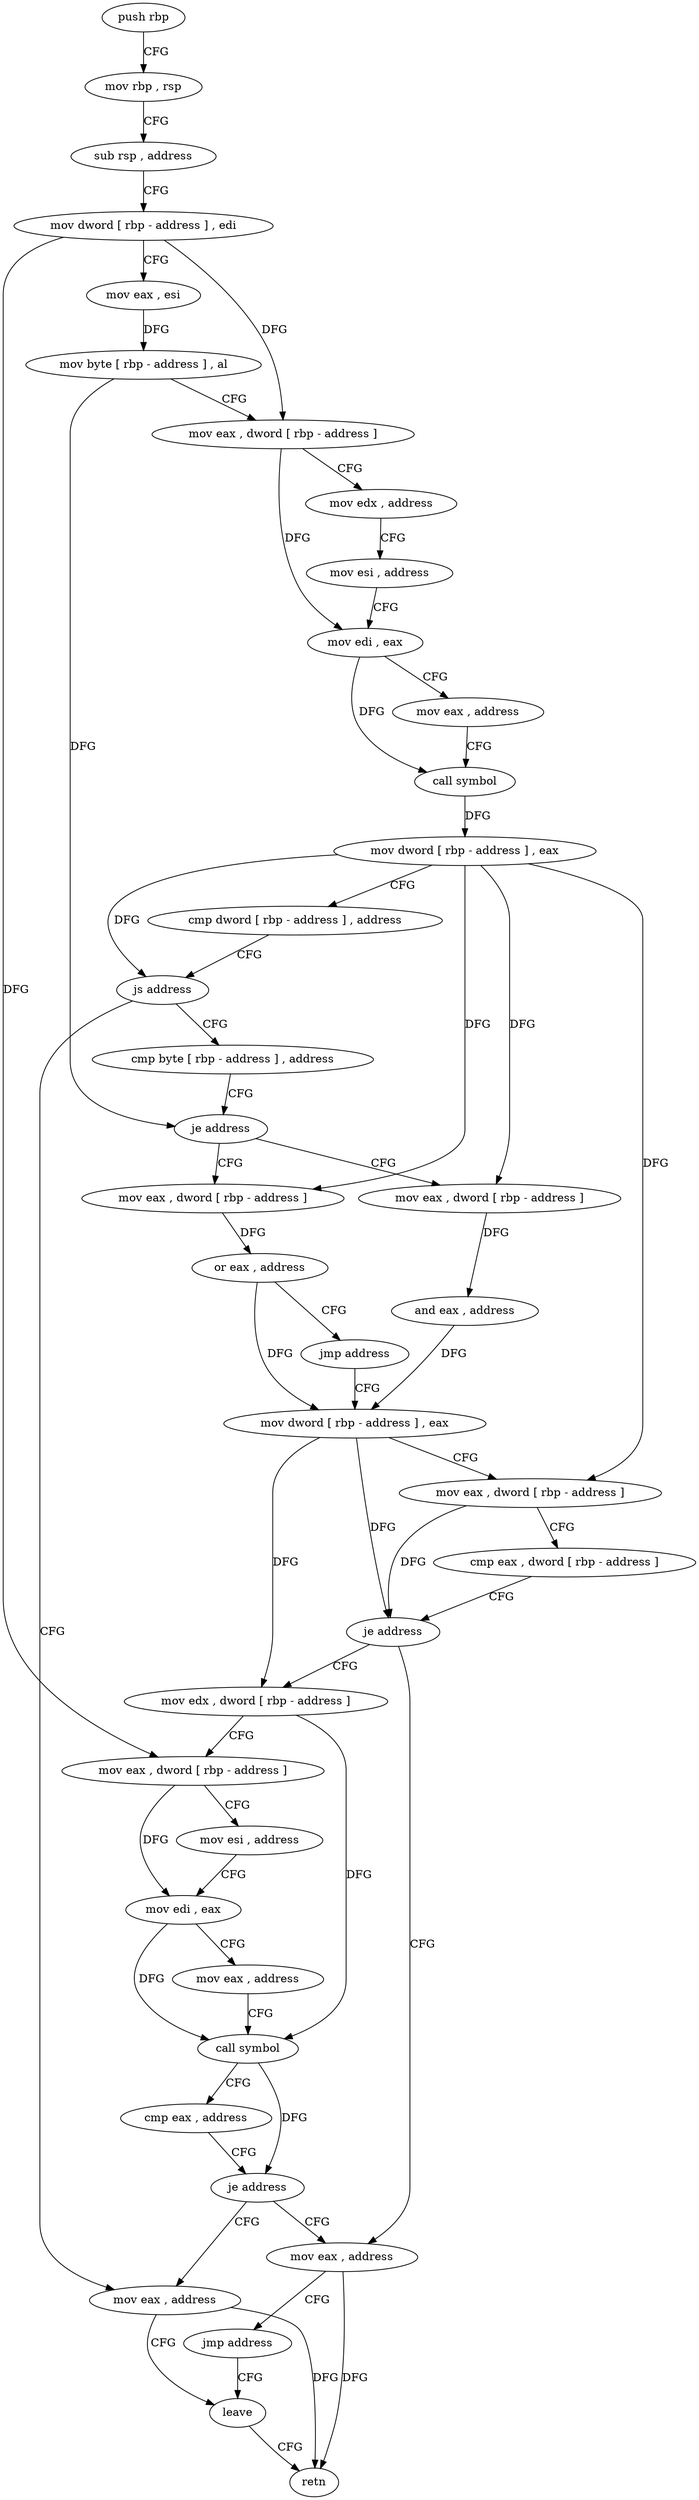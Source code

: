digraph "func" {
"205141" [label = "push rbp" ]
"205142" [label = "mov rbp , rsp" ]
"205145" [label = "sub rsp , address" ]
"205149" [label = "mov dword [ rbp - address ] , edi" ]
"205152" [label = "mov eax , esi" ]
"205154" [label = "mov byte [ rbp - address ] , al" ]
"205157" [label = "mov eax , dword [ rbp - address ]" ]
"205160" [label = "mov edx , address" ]
"205165" [label = "mov esi , address" ]
"205170" [label = "mov edi , eax" ]
"205172" [label = "mov eax , address" ]
"205177" [label = "call symbol" ]
"205182" [label = "mov dword [ rbp - address ] , eax" ]
"205185" [label = "cmp dword [ rbp - address ] , address" ]
"205189" [label = "js address" ]
"205257" [label = "mov eax , address" ]
"205191" [label = "cmp byte [ rbp - address ] , address" ]
"205262" [label = "leave" ]
"205195" [label = "je address" ]
"205205" [label = "mov eax , dword [ rbp - address ]" ]
"205197" [label = "mov eax , dword [ rbp - address ]" ]
"205208" [label = "and eax , address" ]
"205211" [label = "mov dword [ rbp - address ] , eax" ]
"205200" [label = "or eax , address" ]
"205203" [label = "jmp address" ]
"205250" [label = "mov eax , address" ]
"205255" [label = "jmp address" ]
"205222" [label = "mov edx , dword [ rbp - address ]" ]
"205225" [label = "mov eax , dword [ rbp - address ]" ]
"205228" [label = "mov esi , address" ]
"205233" [label = "mov edi , eax" ]
"205235" [label = "mov eax , address" ]
"205240" [label = "call symbol" ]
"205245" [label = "cmp eax , address" ]
"205248" [label = "je address" ]
"205214" [label = "mov eax , dword [ rbp - address ]" ]
"205217" [label = "cmp eax , dword [ rbp - address ]" ]
"205220" [label = "je address" ]
"205263" [label = "retn" ]
"205141" -> "205142" [ label = "CFG" ]
"205142" -> "205145" [ label = "CFG" ]
"205145" -> "205149" [ label = "CFG" ]
"205149" -> "205152" [ label = "CFG" ]
"205149" -> "205157" [ label = "DFG" ]
"205149" -> "205225" [ label = "DFG" ]
"205152" -> "205154" [ label = "DFG" ]
"205154" -> "205157" [ label = "CFG" ]
"205154" -> "205195" [ label = "DFG" ]
"205157" -> "205160" [ label = "CFG" ]
"205157" -> "205170" [ label = "DFG" ]
"205160" -> "205165" [ label = "CFG" ]
"205165" -> "205170" [ label = "CFG" ]
"205170" -> "205172" [ label = "CFG" ]
"205170" -> "205177" [ label = "DFG" ]
"205172" -> "205177" [ label = "CFG" ]
"205177" -> "205182" [ label = "DFG" ]
"205182" -> "205185" [ label = "CFG" ]
"205182" -> "205189" [ label = "DFG" ]
"205182" -> "205205" [ label = "DFG" ]
"205182" -> "205197" [ label = "DFG" ]
"205182" -> "205214" [ label = "DFG" ]
"205185" -> "205189" [ label = "CFG" ]
"205189" -> "205257" [ label = "CFG" ]
"205189" -> "205191" [ label = "CFG" ]
"205257" -> "205262" [ label = "CFG" ]
"205257" -> "205263" [ label = "DFG" ]
"205191" -> "205195" [ label = "CFG" ]
"205262" -> "205263" [ label = "CFG" ]
"205195" -> "205205" [ label = "CFG" ]
"205195" -> "205197" [ label = "CFG" ]
"205205" -> "205208" [ label = "DFG" ]
"205197" -> "205200" [ label = "DFG" ]
"205208" -> "205211" [ label = "DFG" ]
"205211" -> "205214" [ label = "CFG" ]
"205211" -> "205220" [ label = "DFG" ]
"205211" -> "205222" [ label = "DFG" ]
"205200" -> "205203" [ label = "CFG" ]
"205200" -> "205211" [ label = "DFG" ]
"205203" -> "205211" [ label = "CFG" ]
"205250" -> "205255" [ label = "CFG" ]
"205250" -> "205263" [ label = "DFG" ]
"205255" -> "205262" [ label = "CFG" ]
"205222" -> "205225" [ label = "CFG" ]
"205222" -> "205240" [ label = "DFG" ]
"205225" -> "205228" [ label = "CFG" ]
"205225" -> "205233" [ label = "DFG" ]
"205228" -> "205233" [ label = "CFG" ]
"205233" -> "205235" [ label = "CFG" ]
"205233" -> "205240" [ label = "DFG" ]
"205235" -> "205240" [ label = "CFG" ]
"205240" -> "205245" [ label = "CFG" ]
"205240" -> "205248" [ label = "DFG" ]
"205245" -> "205248" [ label = "CFG" ]
"205248" -> "205257" [ label = "CFG" ]
"205248" -> "205250" [ label = "CFG" ]
"205214" -> "205217" [ label = "CFG" ]
"205214" -> "205220" [ label = "DFG" ]
"205217" -> "205220" [ label = "CFG" ]
"205220" -> "205250" [ label = "CFG" ]
"205220" -> "205222" [ label = "CFG" ]
}
